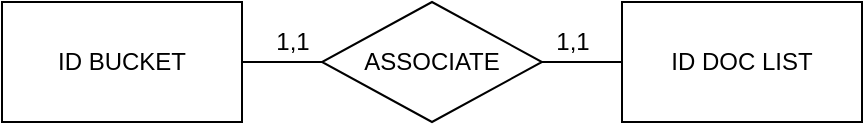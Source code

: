 <mxfile version="16.5.1" type="device"><diagram id="X6RtvrfTYpiEv_RLOB-B" name="Pagina-1"><mxGraphModel dx="809" dy="459" grid="1" gridSize="10" guides="1" tooltips="1" connect="1" arrows="1" fold="1" page="1" pageScale="1" pageWidth="827" pageHeight="1169" math="0" shadow="0"><root><mxCell id="0"/><mxCell id="1" parent="0"/><mxCell id="YFRKhIQVGRStGanhsXWJ-1" value="ID BUCKET" style="rounded=0;whiteSpace=wrap;html=1;" parent="1" vertex="1"><mxGeometry x="40" y="100" width="120" height="60" as="geometry"/></mxCell><mxCell id="YFRKhIQVGRStGanhsXWJ-2" value="ASSOCIATE" style="rhombus;whiteSpace=wrap;html=1;" parent="1" vertex="1"><mxGeometry x="200" y="100" width="110" height="60" as="geometry"/></mxCell><mxCell id="YFRKhIQVGRStGanhsXWJ-3" value="" style="endArrow=none;html=1;rounded=0;exitX=0;exitY=0.5;exitDx=0;exitDy=0;" parent="1" source="YFRKhIQVGRStGanhsXWJ-2" edge="1"><mxGeometry width="50" height="50" relative="1" as="geometry"><mxPoint x="210" y="120" as="sourcePoint"/><mxPoint x="160" y="130" as="targetPoint"/></mxGeometry></mxCell><mxCell id="YFRKhIQVGRStGanhsXWJ-4" value="" style="endArrow=none;html=1;rounded=0;exitX=1;exitY=0.5;exitDx=0;exitDy=0;" parent="1" source="YFRKhIQVGRStGanhsXWJ-2" edge="1"><mxGeometry width="50" height="50" relative="1" as="geometry"><mxPoint x="200" y="140" as="sourcePoint"/><mxPoint x="350" y="130" as="targetPoint"/></mxGeometry></mxCell><mxCell id="YFRKhIQVGRStGanhsXWJ-5" value="ID DOC LIST" style="rounded=0;whiteSpace=wrap;html=1;" parent="1" vertex="1"><mxGeometry x="350" y="100" width="120" height="60" as="geometry"/></mxCell><mxCell id="YFRKhIQVGRStGanhsXWJ-6" value="1,1" style="text;html=1;align=center;verticalAlign=middle;resizable=0;points=[];autosize=1;strokeColor=none;fillColor=none;" parent="1" vertex="1"><mxGeometry x="170" y="110" width="30" height="20" as="geometry"/></mxCell><mxCell id="YFRKhIQVGRStGanhsXWJ-7" value="1,1" style="text;html=1;align=center;verticalAlign=middle;resizable=0;points=[];autosize=1;strokeColor=none;fillColor=none;" parent="1" vertex="1"><mxGeometry x="310" y="110" width="30" height="20" as="geometry"/></mxCell></root></mxGraphModel></diagram></mxfile>